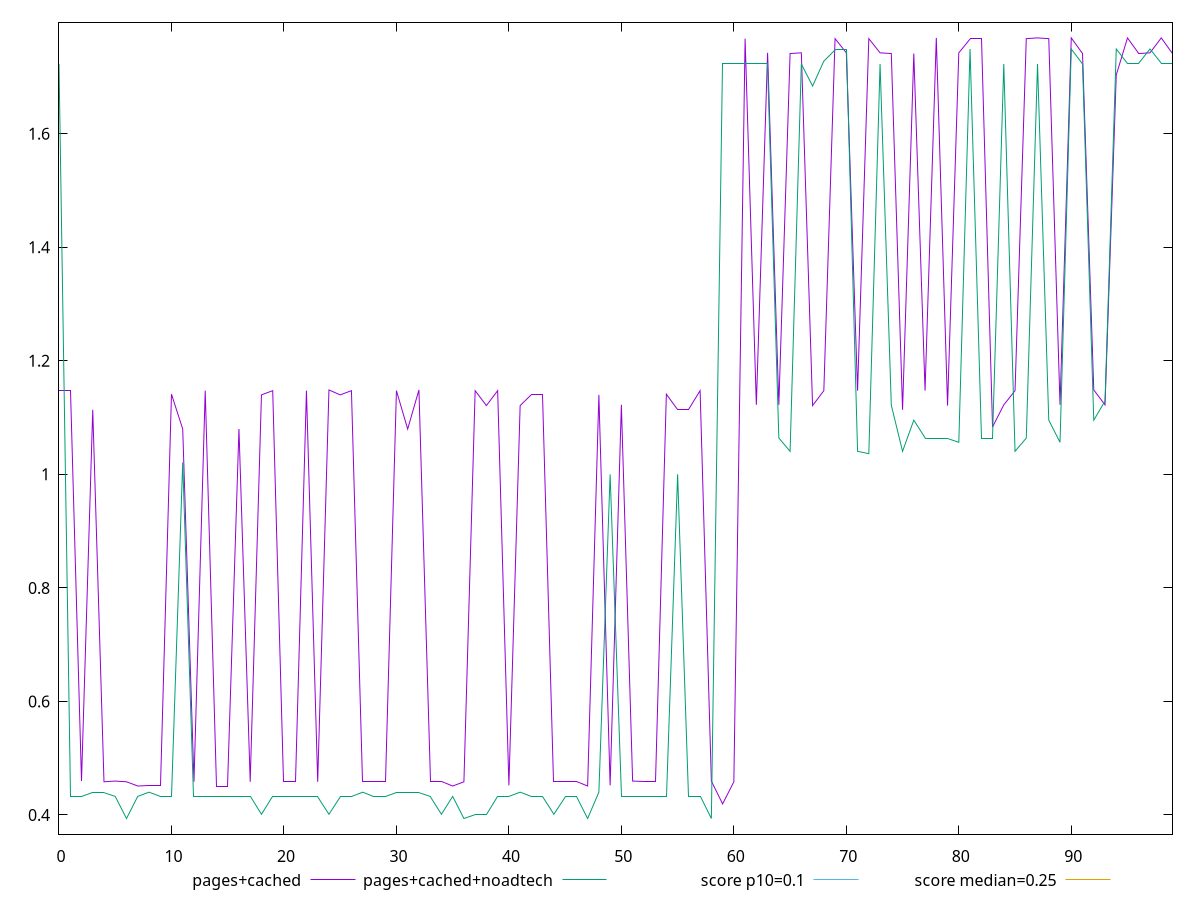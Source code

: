 reset

$pagesCached <<EOF
0 1.1475105800628662
1 1.1475105800628662
2 0.45959706687927243
3 1.1137677001953123
4 0.45831777000427243
5 0.45959706687927243
6 0.45831777000427243
7 0.45085449218749996
8 0.45213378906249996
9 0.45213378906249996
10 1.1413265991210935
11 1.07989013671875
12 0.45831777000427243
13 1.1475105800628662
14 0.45085449218749996
15 0.45085449218749996
16 1.07989013671875
17 0.45831777000427243
18 1.1400473022460935
19 1.1475105800628662
20 0.45831777000427243
21 0.45831777000427243
22 1.1475105800628662
23 0.45831777000427243
24 1.1487898769378662
25 1.1400473022460935
26 1.1475105800628662
27 0.45831777000427243
28 0.45831777000427243
29 0.45831777000427243
30 1.1475105800628662
31 1.0798901367187501
32 1.1487898769378662
33 0.45831777000427243
34 0.45831777000427243
35 0.45085449218749996
36 0.45831777000427243
37 1.1475105800628662
38 1.1212309780120848
39 1.1475105800628662
40 0.45213378906249996
41 1.1212309780120848
42 1.1400473022460935
43 1.1400473022460935
44 0.45831777000427243
45 0.45831777000427243
46 0.45831777000427243
47 0.45085449218749996
48 1.1400473022460935
49 0.45213378906249996
50 1.1225102748870848
51 0.45959706687927243
52 0.45831777000427243
53 0.45831777000427243
54 1.1413265991210935
55 1.1137677001953123
56 1.1137677001953123
57 1.1475105800628662
58 0.45959706687927243
59 0.4193431606292724
60 0.45831777000427243
61 1.7678036499023435
62 1.1225102748870848
63 1.7428033447265623
64 1.122510274887085
65 1.7415240478515621
66 1.742803344726562
67 1.121230978012085
68 1.1475105800628662
69 1.7678036499023435
70 1.7428033447265625
71 1.1475105800628662
72 1.7678036499023437
73 1.7428033447265623
74 1.7415240478515623
75 1.1137677001953123
76 1.7415240478515623
77 1.1475105800628662
78 1.7690829467773437
79 1.121230978012085
80 1.7428033447265623
81 1.7678036499023437
82 1.7678036499023437
83 1.083535665512085
84 1.122510274887085
85 1.1475105800628662
86 1.7678036499023437
87 1.7690829467773437
88 1.7678036499023437
89 1.1225102748870848
90 1.7690829467773435
91 1.7415240478515623
92 1.1487898769378662
93 1.1225102748870848
94 1.7038287353515622
95 1.7690829467773437
96 1.7415240478515621
97 1.742803344726562
98 1.7690829467773435
99 1.7415240478515621
EOF

$pagesCachedNoadtech <<EOF
0 1.7232354736328124
1 0.43256591796875
2 0.43256591796875
3 0.44002919578552246
4 0.44002919578552246
5 0.43256591796875
6 0.39359130859374997
7 0.43256591796875
8 0.44002919578552246
9 0.43256591796875
10 0.43256591796875
11 1.02134765625
12 0.43256591796875
13 0.43256591796875
14 0.43256591796875
15 0.43256591796875
16 0.43256591796875
17 0.43256591796875
18 0.40105458641052244
19 0.43256591796875
20 0.43256591796875
21 0.43256591796875
22 0.43256591796875
23 0.43256591796875
24 0.40105458641052244
25 0.43256591796875
26 0.43256591796875
27 0.44002919578552246
28 0.43256591796875
29 0.43256591796875
30 0.44002919578552246
31 0.44002919578552246
32 0.44002919578552246
33 0.43256591796875
34 0.40105458641052244
35 0.43256591796875
36 0.39359130859374997
37 0.40105458641052244
38 0.40105458641052244
39 0.43256591796875
40 0.43256591796875
41 0.44002919578552246
42 0.43256591796875
43 0.43256591796875
44 0.40105458641052244
45 0.43256591796875
46 0.43256591796875
47 0.39359130859374997
48 0.44002919578552246
49 1
50 0.43256591796875
51 0.43256591796875
52 0.43256591796875
53 0.43256591796875
54 0.43256591796875
55 1
56 0.43256591796875
57 0.43256591796875
58 0.39359130859374997
59 1.7232354736328124
60 1.7232354736328124
61 1.7232354736328124
62 1.7232354736328124
63 1.7232354736328124
64 1.063967794418335
65 1.04063649559021
66 1.7232354736328124
67 1.6842608642578125
68 1.7281674194335936
69 1.7495150756835938
70 1.7495150756835938
71 1.04063649559021
72 1.0364700317382811
73 1.7232354736328124
74 1.1217587280273438
75 1.04063649559021
76 1.0954791259765624
77 1.063967794418335
78 1.063967794418335
79 1.063967794418335
80 1.0565045166015625
81 1.7495150756835938
82 1.063967794418335
83 1.063967794418335
84 1.7232354736328124
85 1.04063649559021
86 1.063967794418335
87 1.7232354736328124
88 1.0954791259765624
89 1.0565045166015625
90 1.7495150756835938
91 1.7232354736328124
92 1.0954791259765624
93 1.1292220058441163
94 1.7495150756835938
95 1.7232354736328124
96 1.7232354736328124
97 1.7495150756835938
98 1.7232354736328124
99 1.7232354736328124
EOF

set key outside below
set xrange [0:99]
set yrange [0.3660814758300781:1.7965927795410155]
set trange [0.3660814758300781:1.7965927795410155]
set terminal svg size 640, 520 enhanced background rgb 'white'
set output "report_00018_2021-02-10T15-25-16.877Z/cumulative-layout-shift/comparison/line/1_vs_2.svg"

plot $pagesCached title "pages+cached" with line, \
     $pagesCachedNoadtech title "pages+cached+noadtech" with line, \
     0.1 title "score p10=0.1", \
     0.25 title "score median=0.25"

reset
